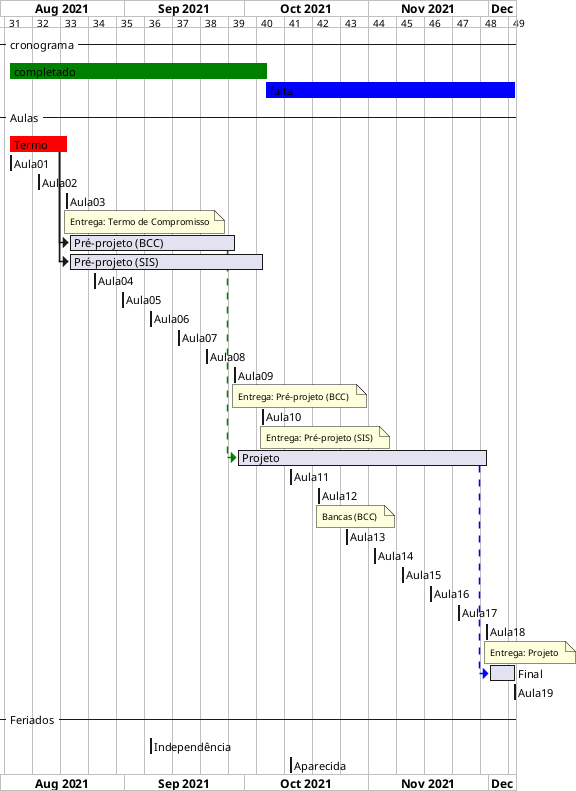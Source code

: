 @startgantt

ganttscale weekly

Project starts 2021-08-01

-- cronograma -- 
[completado] is colored in green
[completado] starts 2021-08-03 and ends 2021-10-06
[falta] starts 2021-10-06 and ends 2021-12-07
[falta] is colored in blue

-- Aulas -- 
[Termo] is colored in Red
[Termo]  starts 2021-08-03 and ends 2021-08-17
[Aula01] starts 2021-08-03 and ends 2021-08-03
[Aula02] starts 2021-08-10 and ends 2021-08-10
[Aula03] starts 2021-08-17 and ends 2021-08-17
note bottom
Entrega: Termo de Compromisso
end note
[Pré-projeto (BCC)] starts at [Termo]'s end
[Pré-projeto (BCC)] ends 2021-09-28
[Pré-projeto (SIS)] starts at [Termo]'s end
[Pré-projeto (SIS)] ends 2021-10-05
[Aula04] starts 2021-08-24 and ends 2021-08-24
[Aula05] starts 2021-08-31 and ends 2021-08-31
[Aula06] starts 2021-09-07 and ends 2021-09-07
[Aula07] starts 2021-09-14 and ends 2021-09-14
[Aula08] starts 2021-09-21 and ends 2021-09-21
[Aula09] starts 2021-09-28 and ends 2021-09-28
note bottom
Entrega: Pré-projeto (BCC) 
end note
[Aula10] starts 2021-10-05 and ends 2021-10-05
note bottom
Entrega: Pré-projeto (SIS) 
end note
[Projeto] starts at [Pré-projeto (BCC)]'s end with green dashed link
[Projeto] ends 2021-11-30
[Aula11] starts 2021-10-12 and ends 2021-10-12
[Aula12] starts 2021-10-19 and ends 2021-10-19
note bottom
Bancas (BCC) 
end note
[Aula13] starts 2021-10-26 and ends 2021-10-26
[Aula14] starts 2021-11-02 and ends 2021-11-02
[Aula15] starts 2021-11-09 and ends 2021-11-09
[Aula16] starts 2021-11-16 and ends 2021-11-16
[Aula17] starts 2021-11-23 and ends 2021-11-23
[Aula18] starts 2021-11-30 and ends 2021-11-30
note bottom
Entrega: Projeto 
end note
[Final] starts at [Projeto]'s end with blue dashed link
[Final] ends 2021-12-07
[Aula19] starts 2021-12-07 and ends 2021-12-07

-- Feriados --
[Independência] starts 2021-09-07 and ends 2021-09-07
[Aparecida] starts 2021-10-12 and ends 2021-10-12


@endgantt